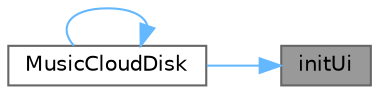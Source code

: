 digraph "initUi"
{
 // LATEX_PDF_SIZE
  bgcolor="transparent";
  edge [fontname=Helvetica,fontsize=10,labelfontname=Helvetica,labelfontsize=10];
  node [fontname=Helvetica,fontsize=10,shape=box,height=0.2,width=0.4];
  rankdir="RL";
  Node1 [id="Node000001",label="initUi",height=0.2,width=0.4,color="gray40", fillcolor="grey60", style="filled", fontcolor="black",tooltip="初始化界面"];
  Node1 -> Node2 [id="edge1_Node000001_Node000002",dir="back",color="steelblue1",style="solid",tooltip=" "];
  Node2 [id="Node000002",label="MusicCloudDisk",height=0.2,width=0.4,color="grey40", fillcolor="white", style="filled",URL="$class_music_cloud_disk.html#afa69b1618886c136af9ebb6e47d95468",tooltip="构造函数，初始化云端歌曲界面"];
  Node2 -> Node2 [id="edge2_Node000002_Node000002",dir="back",color="steelblue1",style="solid",tooltip=" "];
}
